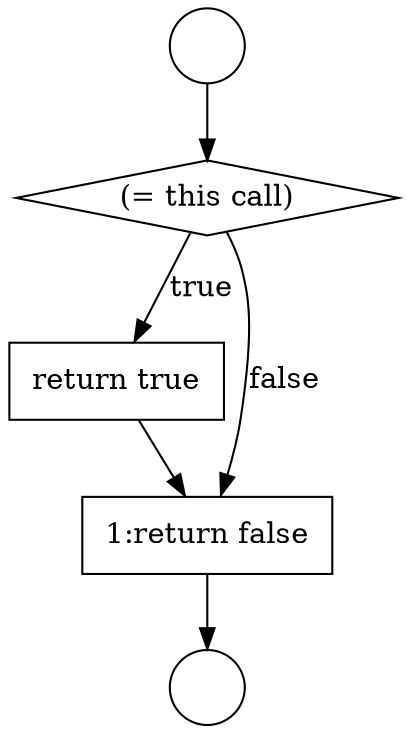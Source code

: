 digraph {
  node9261 [shape=circle label=" " color="black" fillcolor="white" style=filled]
  node9264 [shape=none, margin=0, label=<<font color="black">
    <table border="0" cellborder="1" cellspacing="0" cellpadding="10">
      <tr><td align="left">return true</td></tr>
    </table>
  </font>> color="black" fillcolor="white" style=filled]
  node9263 [shape=diamond, label=<<font color="black">(= this call)</font>> color="black" fillcolor="white" style=filled]
  node9262 [shape=circle label=" " color="black" fillcolor="white" style=filled]
  node9265 [shape=none, margin=0, label=<<font color="black">
    <table border="0" cellborder="1" cellspacing="0" cellpadding="10">
      <tr><td align="left">1:return false</td></tr>
    </table>
  </font>> color="black" fillcolor="white" style=filled]
  node9261 -> node9263 [ color="black"]
  node9263 -> node9264 [label=<<font color="black">true</font>> color="black"]
  node9263 -> node9265 [label=<<font color="black">false</font>> color="black"]
  node9264 -> node9265 [ color="black"]
  node9265 -> node9262 [ color="black"]
}
